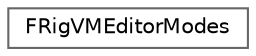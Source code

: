 digraph "Graphical Class Hierarchy"
{
 // INTERACTIVE_SVG=YES
 // LATEX_PDF_SIZE
  bgcolor="transparent";
  edge [fontname=Helvetica,fontsize=10,labelfontname=Helvetica,labelfontsize=10];
  node [fontname=Helvetica,fontsize=10,shape=box,height=0.2,width=0.4];
  rankdir="LR";
  Node0 [id="Node000000",label="FRigVMEditorModes",height=0.2,width=0.4,color="grey40", fillcolor="white", style="filled",URL="$d7/d40/structFRigVMEditorModes.html",tooltip=" "];
}
